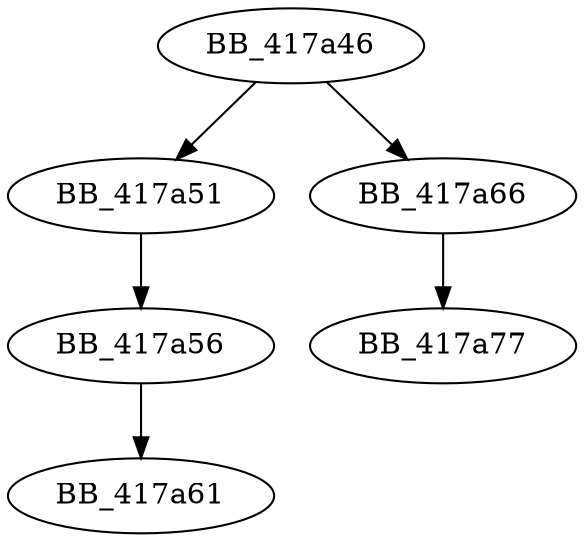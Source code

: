 DiGraph __msize{
BB_417a46->BB_417a51
BB_417a46->BB_417a66
BB_417a51->BB_417a56
BB_417a56->BB_417a61
BB_417a66->BB_417a77
}
